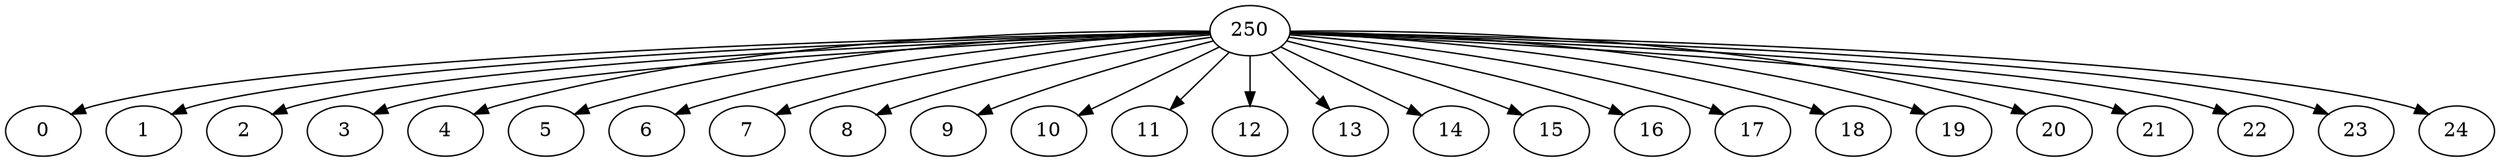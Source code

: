 digraph { 250 -> 0;
250 -> 1;
250 -> 2;
250 -> 3;
250 -> 4;
250 -> 5;
250 -> 6;
250 -> 7;
250 -> 8;
250 -> 9;
250 -> 10;
250 -> 11;
250 -> 12;
250 -> 13;
250 -> 14;
250 -> 15;
250 -> 16;
250 -> 17;
250 -> 18;
250 -> 19;
250 -> 20;
250 -> 21;
250 -> 22;
250 -> 23;
250 -> 24;
}